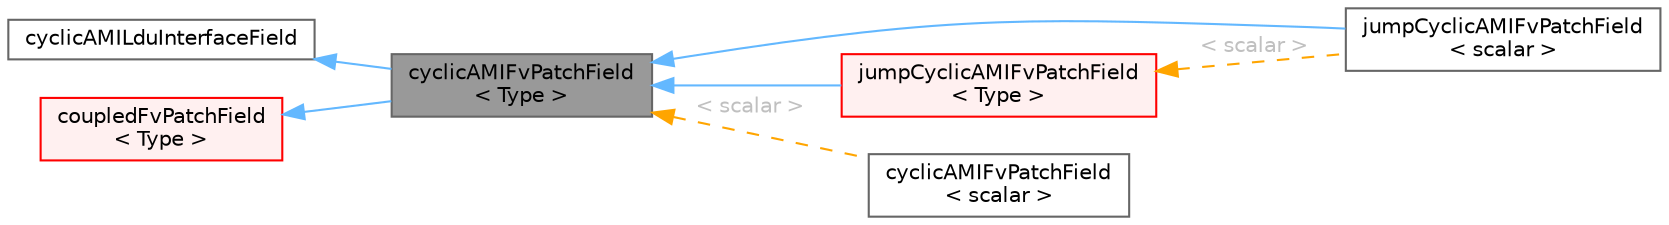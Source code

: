 digraph "cyclicAMIFvPatchField&lt; Type &gt;"
{
 // LATEX_PDF_SIZE
  bgcolor="transparent";
  edge [fontname=Helvetica,fontsize=10,labelfontname=Helvetica,labelfontsize=10];
  node [fontname=Helvetica,fontsize=10,shape=box,height=0.2,width=0.4];
  rankdir="LR";
  Node1 [id="Node000001",label="cyclicAMIFvPatchField\l\< Type \>",height=0.2,width=0.4,color="gray40", fillcolor="grey60", style="filled", fontcolor="black",tooltip="This boundary condition enforces a cyclic condition between a pair of boundaries, whereby communicati..."];
  Node2 -> Node1 [id="edge1_Node000001_Node000002",dir="back",color="steelblue1",style="solid",tooltip=" "];
  Node2 [id="Node000002",label="cyclicAMILduInterfaceField",height=0.2,width=0.4,color="gray40", fillcolor="white", style="filled",URL="$classFoam_1_1cyclicAMILduInterfaceField.html",tooltip="Abstract base class for cyclic AMI coupled interfaces."];
  Node3 -> Node1 [id="edge2_Node000001_Node000003",dir="back",color="steelblue1",style="solid",tooltip=" "];
  Node3 [id="Node000003",label="coupledFvPatchField\l\< Type \>",height=0.2,width=0.4,color="red", fillcolor="#FFF0F0", style="filled",URL="$classFoam_1_1coupledFvPatchField.html",tooltip="Abstract base class for coupled patches."];
  Node1 -> Node15 [id="edge3_Node000001_Node000015",dir="back",color="steelblue1",style="solid",tooltip=" "];
  Node15 [id="Node000015",label="jumpCyclicAMIFvPatchField\l\< scalar \>",height=0.2,width=0.4,color="gray40", fillcolor="white", style="filled",URL="$classFoam_1_1jumpCyclicAMIFvPatchField.html",tooltip=" "];
  Node1 -> Node16 [id="edge4_Node000001_Node000016",dir="back",color="steelblue1",style="solid",tooltip=" "];
  Node16 [id="Node000016",label="jumpCyclicAMIFvPatchField\l\< Type \>",height=0.2,width=0.4,color="red", fillcolor="#FFF0F0", style="filled",URL="$classFoam_1_1jumpCyclicAMIFvPatchField.html",tooltip="This boundary condition provides a base class that enforces a cyclic condition with a specified 'jump..."];
  Node16 -> Node15 [id="edge5_Node000016_Node000015",dir="back",color="orange",style="dashed",tooltip=" ",label=" \< scalar \>",fontcolor="grey" ];
  Node1 -> Node21 [id="edge6_Node000001_Node000021",dir="back",color="orange",style="dashed",tooltip=" ",label=" \< scalar \>",fontcolor="grey" ];
  Node21 [id="Node000021",label="cyclicAMIFvPatchField\l\< scalar \>",height=0.2,width=0.4,color="gray40", fillcolor="white", style="filled",URL="$classFoam_1_1cyclicAMIFvPatchField.html",tooltip=" "];
}
